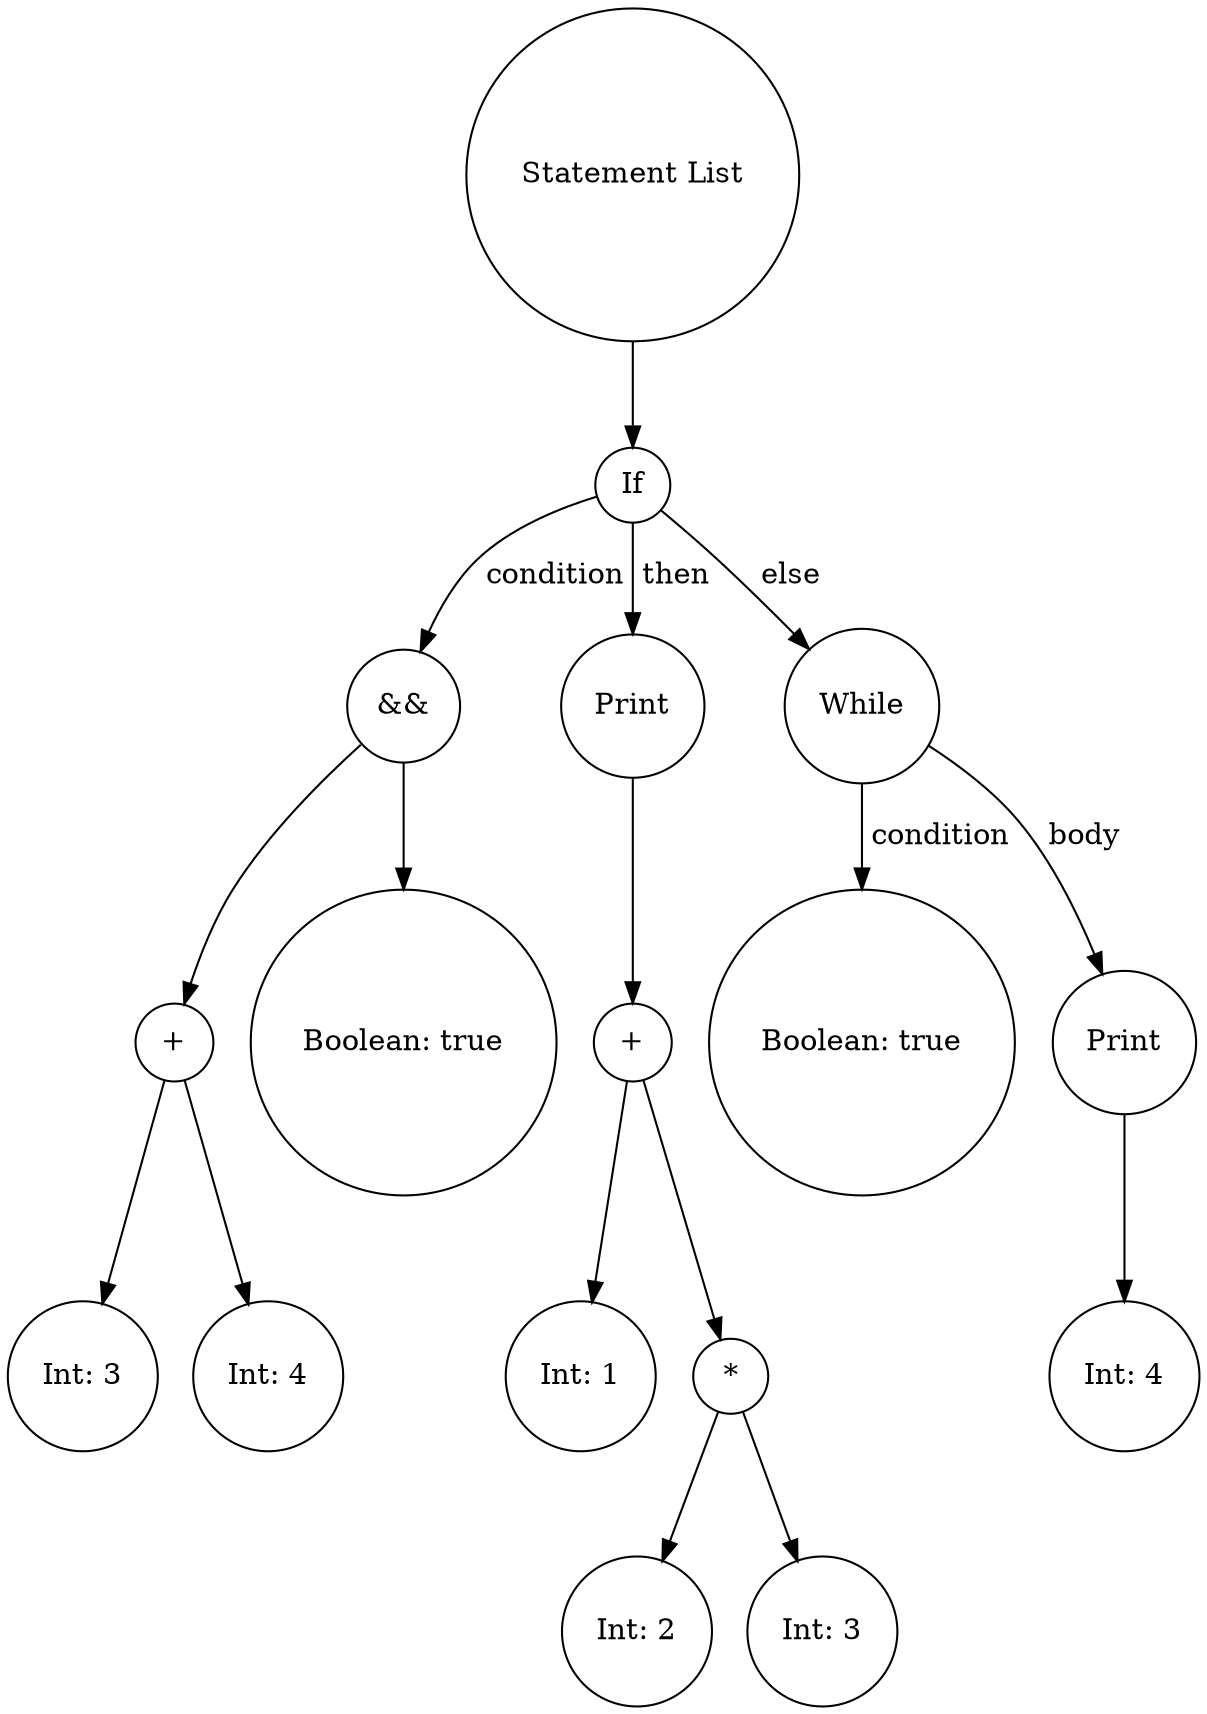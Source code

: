 digraph {
0 [shape="circle" label="Statement List"]
1 [shape="circle" label="If"]
2 [shape="circle" label="&&"];
3 [shape="circle" label="+"];
4 [shape="circle" label="Int: 3"];
5 [shape="circle" label="Int: 4"];
3->4 [label=" "];
3->5 [label=" "];
6 [shape="circle" label="Boolean: true"];
2->3 [label=" "];
2->6 [label=" "];
1->2 [label=" condition"];
7 [shape="circle" label="Print"]
8 [shape="circle" label="+"];
9 [shape="circle" label="Int: 1"];
10 [shape="circle" label="*"];
11 [shape="circle" label="Int: 2"];
12 [shape="circle" label="Int: 3"];
10->11 [label=" "];
10->12 [label=" "];
8->9 [label=" "];
8->10 [label=" "];
7->8 [label=" "];
1->7 [label=" then"];
13 [shape="circle" label="While"]
14 [shape="circle" label="Boolean: true"];
13->14 [label=" condition"];
15 [shape="circle" label="Print"]
16 [shape="circle" label="Int: 4"];
15->16 [label=" "];
13->15 [label=" body"];
1->13 [label=" else"];
0->1 [label=" "];
}
